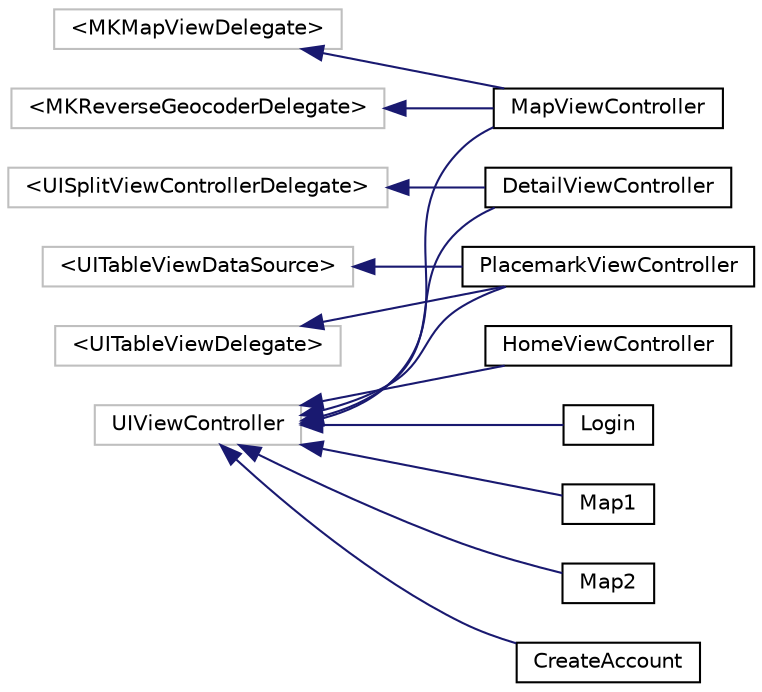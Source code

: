 digraph "Graphical Class Hierarchy"
{
  edge [fontname="Helvetica",fontsize="10",labelfontname="Helvetica",labelfontsize="10"];
  node [fontname="Helvetica",fontsize="10",shape=record];
  rankdir="LR";
  Node1 [label="\<MKMapViewDelegate\>",height=0.2,width=0.4,color="grey75", fillcolor="white", style="filled"];
  Node1 -> Node2 [dir="back",color="midnightblue",fontsize="10",style="solid",fontname="Helvetica"];
  Node2 [label="MapViewController",height=0.2,width=0.4,color="black", fillcolor="white", style="filled",URL="$interface_map_view_controller.html"];
  Node3 [label="\<MKReverseGeocoderDelegate\>",height=0.2,width=0.4,color="grey75", fillcolor="white", style="filled"];
  Node3 -> Node2 [dir="back",color="midnightblue",fontsize="10",style="solid",fontname="Helvetica"];
  Node4 [label="\<UISplitViewControllerDelegate\>",height=0.2,width=0.4,color="grey75", fillcolor="white", style="filled"];
  Node4 -> Node5 [dir="back",color="midnightblue",fontsize="10",style="solid",fontname="Helvetica"];
  Node5 [label="DetailViewController",height=0.2,width=0.4,color="black", fillcolor="white", style="filled",URL="$interface_detail_view_controller.html"];
  Node6 [label="\<UITableViewDataSource\>",height=0.2,width=0.4,color="grey75", fillcolor="white", style="filled"];
  Node6 -> Node7 [dir="back",color="midnightblue",fontsize="10",style="solid",fontname="Helvetica"];
  Node7 [label="PlacemarkViewController",height=0.2,width=0.4,color="black", fillcolor="white", style="filled",URL="$interface_placemark_view_controller.html"];
  Node8 [label="\<UITableViewDelegate\>",height=0.2,width=0.4,color="grey75", fillcolor="white", style="filled"];
  Node8 -> Node7 [dir="back",color="midnightblue",fontsize="10",style="solid",fontname="Helvetica"];
  Node9 [label="UIViewController",height=0.2,width=0.4,color="grey75", fillcolor="white", style="filled"];
  Node9 -> Node10 [dir="back",color="midnightblue",fontsize="10",style="solid",fontname="Helvetica"];
  Node10 [label="CreateAccount",height=0.2,width=0.4,color="black", fillcolor="white", style="filled",URL="$interface_create_account.html"];
  Node9 -> Node5 [dir="back",color="midnightblue",fontsize="10",style="solid",fontname="Helvetica"];
  Node9 -> Node11 [dir="back",color="midnightblue",fontsize="10",style="solid",fontname="Helvetica"];
  Node11 [label="HomeViewController",height=0.2,width=0.4,color="black", fillcolor="white", style="filled",URL="$interface_home_view_controller.html"];
  Node9 -> Node12 [dir="back",color="midnightblue",fontsize="10",style="solid",fontname="Helvetica"];
  Node12 [label="Login",height=0.2,width=0.4,color="black", fillcolor="white", style="filled",URL="$interface_login.html"];
  Node9 -> Node13 [dir="back",color="midnightblue",fontsize="10",style="solid",fontname="Helvetica"];
  Node13 [label="Map1",height=0.2,width=0.4,color="black", fillcolor="white", style="filled",URL="$interface_map1.html"];
  Node9 -> Node14 [dir="back",color="midnightblue",fontsize="10",style="solid",fontname="Helvetica"];
  Node14 [label="Map2",height=0.2,width=0.4,color="black", fillcolor="white", style="filled",URL="$interface_map2.html"];
  Node9 -> Node2 [dir="back",color="midnightblue",fontsize="10",style="solid",fontname="Helvetica"];
  Node9 -> Node7 [dir="back",color="midnightblue",fontsize="10",style="solid",fontname="Helvetica"];
}
